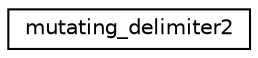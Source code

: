 digraph "Graphical Class Hierarchy"
{
  edge [fontname="Helvetica",fontsize="10",labelfontname="Helvetica",labelfontsize="10"];
  node [fontname="Helvetica",fontsize="10",shape=record];
  rankdir="LR";
  Node0 [label="mutating_delimiter2",height=0.2,width=0.4,color="black", fillcolor="white", style="filled",URL="$structmutating__delimiter2.html"];
}
